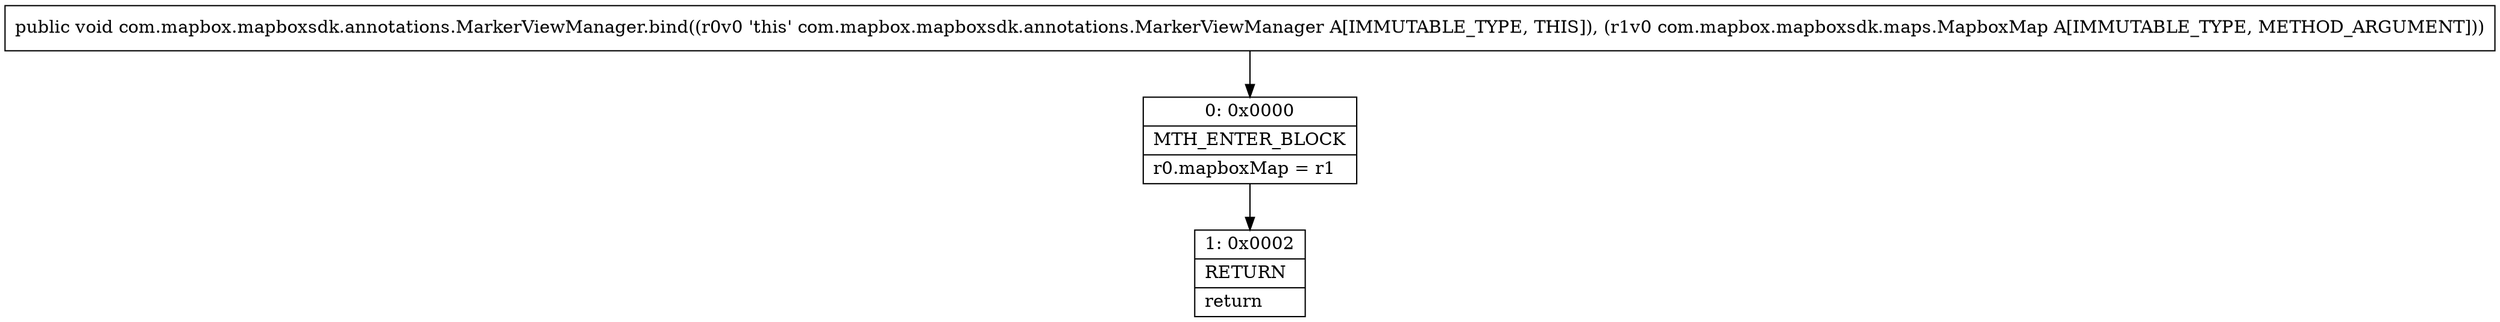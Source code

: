digraph "CFG forcom.mapbox.mapboxsdk.annotations.MarkerViewManager.bind(Lcom\/mapbox\/mapboxsdk\/maps\/MapboxMap;)V" {
Node_0 [shape=record,label="{0\:\ 0x0000|MTH_ENTER_BLOCK\l|r0.mapboxMap = r1\l}"];
Node_1 [shape=record,label="{1\:\ 0x0002|RETURN\l|return\l}"];
MethodNode[shape=record,label="{public void com.mapbox.mapboxsdk.annotations.MarkerViewManager.bind((r0v0 'this' com.mapbox.mapboxsdk.annotations.MarkerViewManager A[IMMUTABLE_TYPE, THIS]), (r1v0 com.mapbox.mapboxsdk.maps.MapboxMap A[IMMUTABLE_TYPE, METHOD_ARGUMENT])) }"];
MethodNode -> Node_0;
Node_0 -> Node_1;
}

